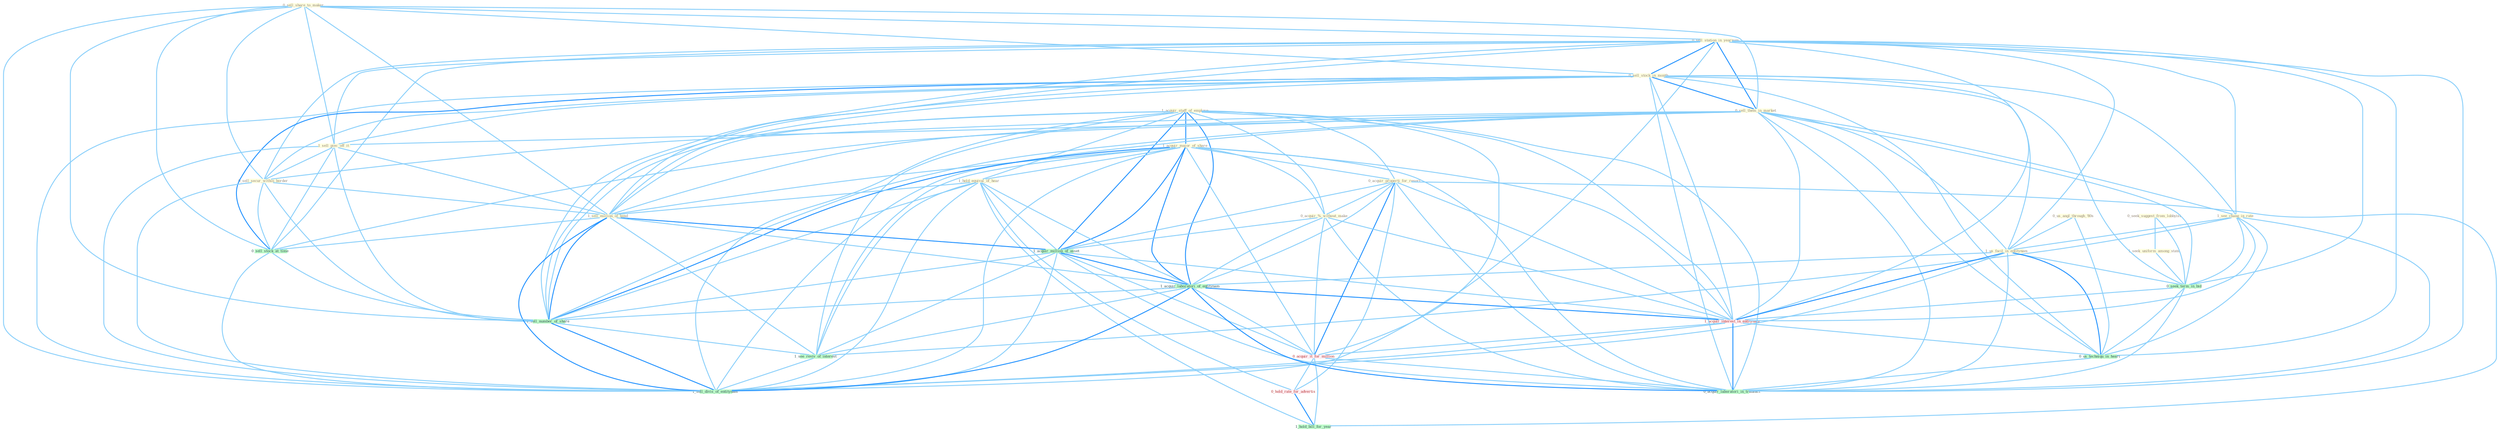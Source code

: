 Graph G{ 
    node
    [shape=polygon,style=filled,width=.5,height=.06,color="#BDFCC9",fixedsize=true,fontsize=4,
    fontcolor="#2f4f4f"];
    {node
    [color="#ffffe0", fontcolor="#8b7d6b"] "0_seek_suggest_from_lobbyist " "0_sell_share_to_maker " "1_seek_uniform_among_state " "0_us_angl_through_'80s " "0_sell_station_in_yearnum " "0_sell_stock_in_month " "1_acquir_staff_of_employe " "0_sell_them_in_market " "1_acquir_major_of_share " "1_see_chang_in_rate " "0_acquir_properti_for_resort " "0_acquir_%_without_make " "1_hold_equival_of_hear " "1_sell_piec_off_it " "0_sell_secur_within_border " "1_us_facil_in_entitynam " "1_sell_million_of_bond "}
{node [color="#fff0f5", fontcolor="#b22222"] "1_acquir_interest_in_entitynam " "0_acquir_it_for_million " "0_hold_rate_for_advertis "}
edge [color="#B0E2FF"];

	"0_seek_suggest_from_lobbyist " -- "1_seek_uniform_among_state " [w="1", color="#87cefa" ];
	"0_seek_suggest_from_lobbyist " -- "0_seek_term_in_bid " [w="1", color="#87cefa" ];
	"0_sell_share_to_maker " -- "0_sell_station_in_yearnum " [w="1", color="#87cefa" ];
	"0_sell_share_to_maker " -- "0_sell_stock_in_month " [w="1", color="#87cefa" ];
	"0_sell_share_to_maker " -- "0_sell_them_in_market " [w="1", color="#87cefa" ];
	"0_sell_share_to_maker " -- "1_sell_piec_off_it " [w="1", color="#87cefa" ];
	"0_sell_share_to_maker " -- "0_sell_secur_within_border " [w="1", color="#87cefa" ];
	"0_sell_share_to_maker " -- "1_sell_million_of_bond " [w="1", color="#87cefa" ];
	"0_sell_share_to_maker " -- "0_sell_stock_at_time " [w="1", color="#87cefa" ];
	"0_sell_share_to_maker " -- "1_sell_number_of_share " [w="1", color="#87cefa" ];
	"0_sell_share_to_maker " -- "1_sell_divis_of_entitynam " [w="1", color="#87cefa" ];
	"1_seek_uniform_among_state " -- "0_seek_term_in_bid " [w="1", color="#87cefa" ];
	"0_us_angl_through_'80s " -- "1_us_facil_in_entitynam " [w="1", color="#87cefa" ];
	"0_us_angl_through_'80s " -- "0_us_techniqu_in_heart " [w="1", color="#87cefa" ];
	"0_sell_station_in_yearnum " -- "0_sell_stock_in_month " [w="2", color="#1e90ff" , len=0.8];
	"0_sell_station_in_yearnum " -- "0_sell_them_in_market " [w="2", color="#1e90ff" , len=0.8];
	"0_sell_station_in_yearnum " -- "1_see_chang_in_rate " [w="1", color="#87cefa" ];
	"0_sell_station_in_yearnum " -- "1_sell_piec_off_it " [w="1", color="#87cefa" ];
	"0_sell_station_in_yearnum " -- "0_sell_secur_within_border " [w="1", color="#87cefa" ];
	"0_sell_station_in_yearnum " -- "1_us_facil_in_entitynam " [w="1", color="#87cefa" ];
	"0_sell_station_in_yearnum " -- "1_sell_million_of_bond " [w="1", color="#87cefa" ];
	"0_sell_station_in_yearnum " -- "0_seek_term_in_bid " [w="1", color="#87cefa" ];
	"0_sell_station_in_yearnum " -- "1_acquir_interest_in_entitynam " [w="1", color="#87cefa" ];
	"0_sell_station_in_yearnum " -- "0_us_techniqu_in_heart " [w="1", color="#87cefa" ];
	"0_sell_station_in_yearnum " -- "0_acquir_laboratori_in_transact " [w="1", color="#87cefa" ];
	"0_sell_station_in_yearnum " -- "0_sell_stock_at_time " [w="1", color="#87cefa" ];
	"0_sell_station_in_yearnum " -- "1_sell_number_of_share " [w="1", color="#87cefa" ];
	"0_sell_station_in_yearnum " -- "1_sell_divis_of_entitynam " [w="1", color="#87cefa" ];
	"0_sell_stock_in_month " -- "0_sell_them_in_market " [w="2", color="#1e90ff" , len=0.8];
	"0_sell_stock_in_month " -- "1_see_chang_in_rate " [w="1", color="#87cefa" ];
	"0_sell_stock_in_month " -- "1_sell_piec_off_it " [w="1", color="#87cefa" ];
	"0_sell_stock_in_month " -- "0_sell_secur_within_border " [w="1", color="#87cefa" ];
	"0_sell_stock_in_month " -- "1_us_facil_in_entitynam " [w="1", color="#87cefa" ];
	"0_sell_stock_in_month " -- "1_sell_million_of_bond " [w="1", color="#87cefa" ];
	"0_sell_stock_in_month " -- "0_seek_term_in_bid " [w="1", color="#87cefa" ];
	"0_sell_stock_in_month " -- "1_acquir_interest_in_entitynam " [w="1", color="#87cefa" ];
	"0_sell_stock_in_month " -- "0_us_techniqu_in_heart " [w="1", color="#87cefa" ];
	"0_sell_stock_in_month " -- "0_acquir_laboratori_in_transact " [w="1", color="#87cefa" ];
	"0_sell_stock_in_month " -- "0_sell_stock_at_time " [w="2", color="#1e90ff" , len=0.8];
	"0_sell_stock_in_month " -- "1_sell_number_of_share " [w="1", color="#87cefa" ];
	"0_sell_stock_in_month " -- "1_sell_divis_of_entitynam " [w="1", color="#87cefa" ];
	"1_acquir_staff_of_employe " -- "1_acquir_major_of_share " [w="2", color="#1e90ff" , len=0.8];
	"1_acquir_staff_of_employe " -- "0_acquir_properti_for_resort " [w="1", color="#87cefa" ];
	"1_acquir_staff_of_employe " -- "0_acquir_%_without_make " [w="1", color="#87cefa" ];
	"1_acquir_staff_of_employe " -- "1_hold_equival_of_hear " [w="1", color="#87cefa" ];
	"1_acquir_staff_of_employe " -- "1_sell_million_of_bond " [w="1", color="#87cefa" ];
	"1_acquir_staff_of_employe " -- "1_acquir_million_of_asset " [w="2", color="#1e90ff" , len=0.8];
	"1_acquir_staff_of_employe " -- "1_acquir_laboratori_of_entitynam " [w="2", color="#1e90ff" , len=0.8];
	"1_acquir_staff_of_employe " -- "1_acquir_interest_in_entitynam " [w="1", color="#87cefa" ];
	"1_acquir_staff_of_employe " -- "0_acquir_it_for_million " [w="1", color="#87cefa" ];
	"1_acquir_staff_of_employe " -- "0_acquir_laboratori_in_transact " [w="1", color="#87cefa" ];
	"1_acquir_staff_of_employe " -- "1_sell_number_of_share " [w="1", color="#87cefa" ];
	"1_acquir_staff_of_employe " -- "1_see_reviv_of_interest " [w="1", color="#87cefa" ];
	"1_acquir_staff_of_employe " -- "1_sell_divis_of_entitynam " [w="1", color="#87cefa" ];
	"0_sell_them_in_market " -- "1_see_chang_in_rate " [w="1", color="#87cefa" ];
	"0_sell_them_in_market " -- "1_sell_piec_off_it " [w="1", color="#87cefa" ];
	"0_sell_them_in_market " -- "0_sell_secur_within_border " [w="1", color="#87cefa" ];
	"0_sell_them_in_market " -- "1_us_facil_in_entitynam " [w="1", color="#87cefa" ];
	"0_sell_them_in_market " -- "1_sell_million_of_bond " [w="1", color="#87cefa" ];
	"0_sell_them_in_market " -- "0_seek_term_in_bid " [w="1", color="#87cefa" ];
	"0_sell_them_in_market " -- "1_acquir_interest_in_entitynam " [w="1", color="#87cefa" ];
	"0_sell_them_in_market " -- "0_us_techniqu_in_heart " [w="1", color="#87cefa" ];
	"0_sell_them_in_market " -- "0_acquir_laboratori_in_transact " [w="1", color="#87cefa" ];
	"0_sell_them_in_market " -- "0_sell_stock_at_time " [w="1", color="#87cefa" ];
	"0_sell_them_in_market " -- "1_sell_number_of_share " [w="1", color="#87cefa" ];
	"0_sell_them_in_market " -- "1_sell_divis_of_entitynam " [w="1", color="#87cefa" ];
	"1_acquir_major_of_share " -- "0_acquir_properti_for_resort " [w="1", color="#87cefa" ];
	"1_acquir_major_of_share " -- "0_acquir_%_without_make " [w="1", color="#87cefa" ];
	"1_acquir_major_of_share " -- "1_hold_equival_of_hear " [w="1", color="#87cefa" ];
	"1_acquir_major_of_share " -- "1_sell_million_of_bond " [w="1", color="#87cefa" ];
	"1_acquir_major_of_share " -- "1_acquir_million_of_asset " [w="2", color="#1e90ff" , len=0.8];
	"1_acquir_major_of_share " -- "1_acquir_laboratori_of_entitynam " [w="2", color="#1e90ff" , len=0.8];
	"1_acquir_major_of_share " -- "1_acquir_interest_in_entitynam " [w="1", color="#87cefa" ];
	"1_acquir_major_of_share " -- "0_acquir_it_for_million " [w="1", color="#87cefa" ];
	"1_acquir_major_of_share " -- "0_acquir_laboratori_in_transact " [w="1", color="#87cefa" ];
	"1_acquir_major_of_share " -- "1_sell_number_of_share " [w="2", color="#1e90ff" , len=0.8];
	"1_acquir_major_of_share " -- "1_see_reviv_of_interest " [w="1", color="#87cefa" ];
	"1_acquir_major_of_share " -- "1_sell_divis_of_entitynam " [w="1", color="#87cefa" ];
	"1_see_chang_in_rate " -- "1_us_facil_in_entitynam " [w="1", color="#87cefa" ];
	"1_see_chang_in_rate " -- "0_seek_term_in_bid " [w="1", color="#87cefa" ];
	"1_see_chang_in_rate " -- "1_acquir_interest_in_entitynam " [w="1", color="#87cefa" ];
	"1_see_chang_in_rate " -- "0_us_techniqu_in_heart " [w="1", color="#87cefa" ];
	"1_see_chang_in_rate " -- "0_acquir_laboratori_in_transact " [w="1", color="#87cefa" ];
	"1_see_chang_in_rate " -- "1_see_reviv_of_interest " [w="1", color="#87cefa" ];
	"0_acquir_properti_for_resort " -- "0_acquir_%_without_make " [w="1", color="#87cefa" ];
	"0_acquir_properti_for_resort " -- "1_acquir_million_of_asset " [w="1", color="#87cefa" ];
	"0_acquir_properti_for_resort " -- "1_acquir_laboratori_of_entitynam " [w="1", color="#87cefa" ];
	"0_acquir_properti_for_resort " -- "1_acquir_interest_in_entitynam " [w="1", color="#87cefa" ];
	"0_acquir_properti_for_resort " -- "0_acquir_it_for_million " [w="2", color="#1e90ff" , len=0.8];
	"0_acquir_properti_for_resort " -- "0_hold_rate_for_advertis " [w="1", color="#87cefa" ];
	"0_acquir_properti_for_resort " -- "0_acquir_laboratori_in_transact " [w="1", color="#87cefa" ];
	"0_acquir_properti_for_resort " -- "1_hold_bill_for_year " [w="1", color="#87cefa" ];
	"0_acquir_%_without_make " -- "1_acquir_million_of_asset " [w="1", color="#87cefa" ];
	"0_acquir_%_without_make " -- "1_acquir_laboratori_of_entitynam " [w="1", color="#87cefa" ];
	"0_acquir_%_without_make " -- "1_acquir_interest_in_entitynam " [w="1", color="#87cefa" ];
	"0_acquir_%_without_make " -- "0_acquir_it_for_million " [w="1", color="#87cefa" ];
	"0_acquir_%_without_make " -- "0_acquir_laboratori_in_transact " [w="1", color="#87cefa" ];
	"1_hold_equival_of_hear " -- "1_sell_million_of_bond " [w="1", color="#87cefa" ];
	"1_hold_equival_of_hear " -- "1_acquir_million_of_asset " [w="1", color="#87cefa" ];
	"1_hold_equival_of_hear " -- "1_acquir_laboratori_of_entitynam " [w="1", color="#87cefa" ];
	"1_hold_equival_of_hear " -- "0_hold_rate_for_advertis " [w="1", color="#87cefa" ];
	"1_hold_equival_of_hear " -- "1_sell_number_of_share " [w="1", color="#87cefa" ];
	"1_hold_equival_of_hear " -- "1_see_reviv_of_interest " [w="1", color="#87cefa" ];
	"1_hold_equival_of_hear " -- "1_hold_bill_for_year " [w="1", color="#87cefa" ];
	"1_hold_equival_of_hear " -- "1_sell_divis_of_entitynam " [w="1", color="#87cefa" ];
	"1_sell_piec_off_it " -- "0_sell_secur_within_border " [w="1", color="#87cefa" ];
	"1_sell_piec_off_it " -- "1_sell_million_of_bond " [w="1", color="#87cefa" ];
	"1_sell_piec_off_it " -- "0_sell_stock_at_time " [w="1", color="#87cefa" ];
	"1_sell_piec_off_it " -- "1_sell_number_of_share " [w="1", color="#87cefa" ];
	"1_sell_piec_off_it " -- "1_sell_divis_of_entitynam " [w="1", color="#87cefa" ];
	"0_sell_secur_within_border " -- "1_sell_million_of_bond " [w="1", color="#87cefa" ];
	"0_sell_secur_within_border " -- "0_sell_stock_at_time " [w="1", color="#87cefa" ];
	"0_sell_secur_within_border " -- "1_sell_number_of_share " [w="1", color="#87cefa" ];
	"0_sell_secur_within_border " -- "1_sell_divis_of_entitynam " [w="1", color="#87cefa" ];
	"1_us_facil_in_entitynam " -- "1_acquir_laboratori_of_entitynam " [w="1", color="#87cefa" ];
	"1_us_facil_in_entitynam " -- "0_seek_term_in_bid " [w="1", color="#87cefa" ];
	"1_us_facil_in_entitynam " -- "1_acquir_interest_in_entitynam " [w="2", color="#1e90ff" , len=0.8];
	"1_us_facil_in_entitynam " -- "0_us_techniqu_in_heart " [w="2", color="#1e90ff" , len=0.8];
	"1_us_facil_in_entitynam " -- "0_acquir_laboratori_in_transact " [w="1", color="#87cefa" ];
	"1_us_facil_in_entitynam " -- "1_sell_divis_of_entitynam " [w="1", color="#87cefa" ];
	"1_sell_million_of_bond " -- "1_acquir_million_of_asset " [w="2", color="#1e90ff" , len=0.8];
	"1_sell_million_of_bond " -- "1_acquir_laboratori_of_entitynam " [w="1", color="#87cefa" ];
	"1_sell_million_of_bond " -- "0_sell_stock_at_time " [w="1", color="#87cefa" ];
	"1_sell_million_of_bond " -- "1_sell_number_of_share " [w="2", color="#1e90ff" , len=0.8];
	"1_sell_million_of_bond " -- "1_see_reviv_of_interest " [w="1", color="#87cefa" ];
	"1_sell_million_of_bond " -- "1_sell_divis_of_entitynam " [w="2", color="#1e90ff" , len=0.8];
	"1_acquir_million_of_asset " -- "1_acquir_laboratori_of_entitynam " [w="2", color="#1e90ff" , len=0.8];
	"1_acquir_million_of_asset " -- "1_acquir_interest_in_entitynam " [w="1", color="#87cefa" ];
	"1_acquir_million_of_asset " -- "0_acquir_it_for_million " [w="1", color="#87cefa" ];
	"1_acquir_million_of_asset " -- "0_acquir_laboratori_in_transact " [w="1", color="#87cefa" ];
	"1_acquir_million_of_asset " -- "1_sell_number_of_share " [w="1", color="#87cefa" ];
	"1_acquir_million_of_asset " -- "1_see_reviv_of_interest " [w="1", color="#87cefa" ];
	"1_acquir_million_of_asset " -- "1_sell_divis_of_entitynam " [w="1", color="#87cefa" ];
	"1_acquir_laboratori_of_entitynam " -- "1_acquir_interest_in_entitynam " [w="2", color="#1e90ff" , len=0.8];
	"1_acquir_laboratori_of_entitynam " -- "0_acquir_it_for_million " [w="1", color="#87cefa" ];
	"1_acquir_laboratori_of_entitynam " -- "0_acquir_laboratori_in_transact " [w="2", color="#1e90ff" , len=0.8];
	"1_acquir_laboratori_of_entitynam " -- "1_sell_number_of_share " [w="1", color="#87cefa" ];
	"1_acquir_laboratori_of_entitynam " -- "1_see_reviv_of_interest " [w="1", color="#87cefa" ];
	"1_acquir_laboratori_of_entitynam " -- "1_sell_divis_of_entitynam " [w="2", color="#1e90ff" , len=0.8];
	"0_seek_term_in_bid " -- "1_acquir_interest_in_entitynam " [w="1", color="#87cefa" ];
	"0_seek_term_in_bid " -- "0_us_techniqu_in_heart " [w="1", color="#87cefa" ];
	"0_seek_term_in_bid " -- "0_acquir_laboratori_in_transact " [w="1", color="#87cefa" ];
	"1_acquir_interest_in_entitynam " -- "0_us_techniqu_in_heart " [w="1", color="#87cefa" ];
	"1_acquir_interest_in_entitynam " -- "0_acquir_it_for_million " [w="1", color="#87cefa" ];
	"1_acquir_interest_in_entitynam " -- "0_acquir_laboratori_in_transact " [w="2", color="#1e90ff" , len=0.8];
	"1_acquir_interest_in_entitynam " -- "1_sell_divis_of_entitynam " [w="1", color="#87cefa" ];
	"0_us_techniqu_in_heart " -- "0_acquir_laboratori_in_transact " [w="1", color="#87cefa" ];
	"0_acquir_it_for_million " -- "0_hold_rate_for_advertis " [w="1", color="#87cefa" ];
	"0_acquir_it_for_million " -- "0_acquir_laboratori_in_transact " [w="1", color="#87cefa" ];
	"0_acquir_it_for_million " -- "1_hold_bill_for_year " [w="1", color="#87cefa" ];
	"0_hold_rate_for_advertis " -- "1_hold_bill_for_year " [w="2", color="#1e90ff" , len=0.8];
	"0_sell_stock_at_time " -- "1_sell_number_of_share " [w="1", color="#87cefa" ];
	"0_sell_stock_at_time " -- "1_sell_divis_of_entitynam " [w="1", color="#87cefa" ];
	"1_sell_number_of_share " -- "1_see_reviv_of_interest " [w="1", color="#87cefa" ];
	"1_sell_number_of_share " -- "1_sell_divis_of_entitynam " [w="2", color="#1e90ff" , len=0.8];
	"1_see_reviv_of_interest " -- "1_sell_divis_of_entitynam " [w="1", color="#87cefa" ];
}